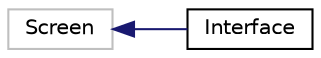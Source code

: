 digraph "Graphical Class Hierarchy"
{
  edge [fontname="Helvetica",fontsize="10",labelfontname="Helvetica",labelfontsize="10"];
  node [fontname="Helvetica",fontsize="10",shape=record];
  rankdir="LR";
  Node40 [label="Screen",height=0.2,width=0.4,color="grey75", fillcolor="white", style="filled"];
  Node40 -> Node0 [dir="back",color="midnightblue",fontsize="10",style="solid",fontname="Helvetica"];
  Node0 [label="Interface",height=0.2,width=0.4,color="black", fillcolor="white", style="filled",URL="$classInterface.html",tooltip="Interface: nanogui interface for visualisation of the representations. "];
}
